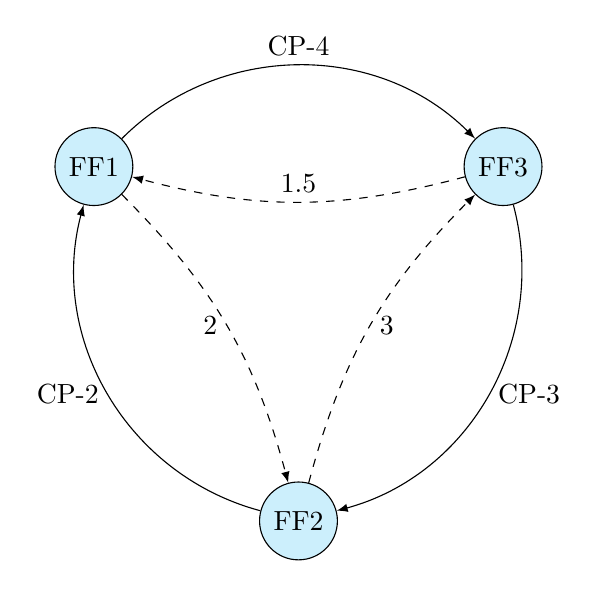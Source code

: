 \begin{tikzpicture}[scale=1.5]
\def \radius {2cm}
\node[draw, circle, fill=cyan!20] at ({30}:\radius) (n1) {FF3};
\node[draw, circle, fill=cyan!20] at ({150}:\radius) (n2) {FF1};
\node[draw, circle, fill=cyan!20] at ({270}:\radius) (n3) {FF2};

\path[->, >=latex] (n2) edge [bend left=45] node[above]{CP-4} (n1);
\path[->, >=latex] (n3) edge [bend left=45] node[left]{CP-2} (n2);
\path[->, >=latex] (n1) edge [bend left=45] node[right]{CP-3} (n3);

\path[dashed, ->, >=latex] (n1) edge [bend left=15] node[above]{1.5} (n2);
\path[dashed, ->, >=latex] (n2) edge [bend left=15] node[left]{2} (n3);
\path[dashed, ->, >=latex] (n3) edge [bend left=15] node[right]{3} (n1);

\end{tikzpicture}

